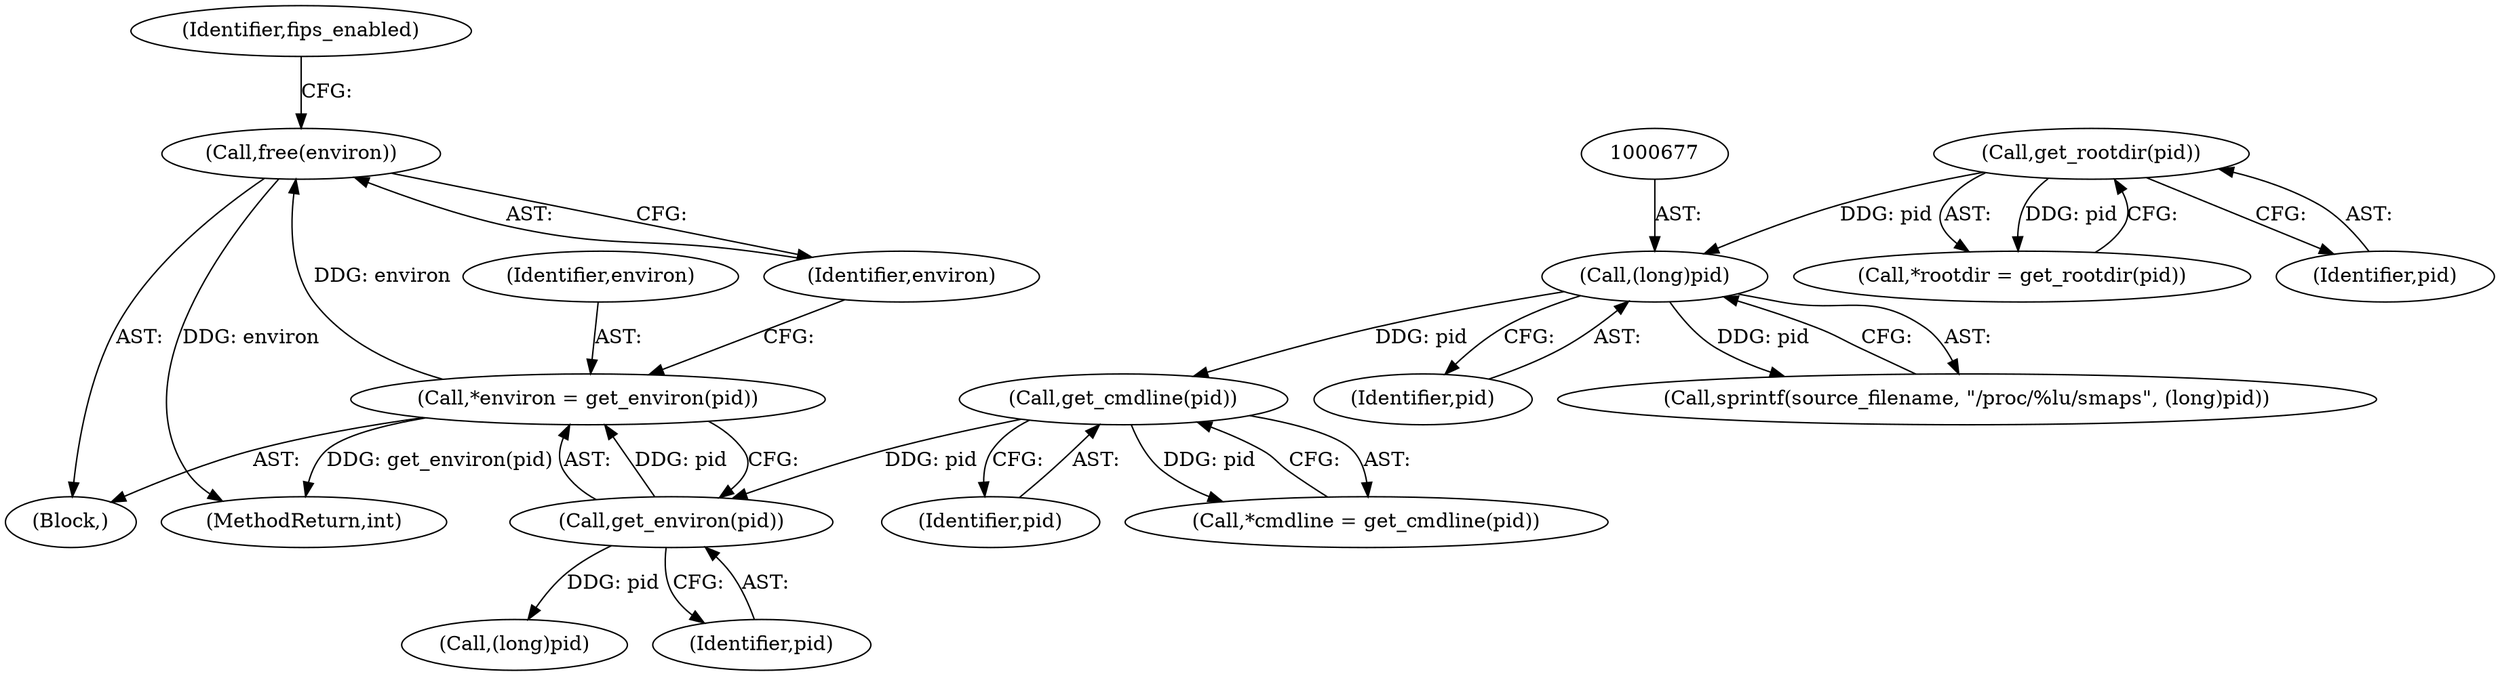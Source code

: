 digraph "0_abrt_8939398b82006ba1fec4ed491339fc075f43fc7c_1@API" {
"1000859" [label="(Call,free(environ))"];
"1000855" [label="(Call,*environ = get_environ(pid))"];
"1000857" [label="(Call,get_environ(pid))"];
"1000850" [label="(Call,get_cmdline(pid))"];
"1000676" [label="(Call,(long)pid)"];
"1000663" [label="(Call,get_rootdir(pid))"];
"1000661" [label="(Call,*rootdir = get_rootdir(pid))"];
"1000678" [label="(Identifier,pid)"];
"1001002" [label="(Call,(long)pid)"];
"1000863" [label="(Identifier,fips_enabled)"];
"1000851" [label="(Identifier,pid)"];
"1000676" [label="(Call,(long)pid)"];
"1000673" [label="(Call,sprintf(source_filename, \"/proc/%lu/smaps\", (long)pid))"];
"1000860" [label="(Identifier,environ)"];
"1000664" [label="(Identifier,pid)"];
"1000856" [label="(Identifier,environ)"];
"1000855" [label="(Call,*environ = get_environ(pid))"];
"1000848" [label="(Call,*cmdline = get_cmdline(pid))"];
"1001237" [label="(MethodReturn,int)"];
"1000857" [label="(Call,get_environ(pid))"];
"1000859" [label="(Call,free(environ))"];
"1000663" [label="(Call,get_rootdir(pid))"];
"1000659" [label="(Block,)"];
"1000858" [label="(Identifier,pid)"];
"1000850" [label="(Call,get_cmdline(pid))"];
"1000859" -> "1000659"  [label="AST: "];
"1000859" -> "1000860"  [label="CFG: "];
"1000860" -> "1000859"  [label="AST: "];
"1000863" -> "1000859"  [label="CFG: "];
"1000859" -> "1001237"  [label="DDG: environ"];
"1000855" -> "1000859"  [label="DDG: environ"];
"1000855" -> "1000659"  [label="AST: "];
"1000855" -> "1000857"  [label="CFG: "];
"1000856" -> "1000855"  [label="AST: "];
"1000857" -> "1000855"  [label="AST: "];
"1000860" -> "1000855"  [label="CFG: "];
"1000855" -> "1001237"  [label="DDG: get_environ(pid)"];
"1000857" -> "1000855"  [label="DDG: pid"];
"1000857" -> "1000858"  [label="CFG: "];
"1000858" -> "1000857"  [label="AST: "];
"1000850" -> "1000857"  [label="DDG: pid"];
"1000857" -> "1001002"  [label="DDG: pid"];
"1000850" -> "1000848"  [label="AST: "];
"1000850" -> "1000851"  [label="CFG: "];
"1000851" -> "1000850"  [label="AST: "];
"1000848" -> "1000850"  [label="CFG: "];
"1000850" -> "1000848"  [label="DDG: pid"];
"1000676" -> "1000850"  [label="DDG: pid"];
"1000676" -> "1000673"  [label="AST: "];
"1000676" -> "1000678"  [label="CFG: "];
"1000677" -> "1000676"  [label="AST: "];
"1000678" -> "1000676"  [label="AST: "];
"1000673" -> "1000676"  [label="CFG: "];
"1000676" -> "1000673"  [label="DDG: pid"];
"1000663" -> "1000676"  [label="DDG: pid"];
"1000663" -> "1000661"  [label="AST: "];
"1000663" -> "1000664"  [label="CFG: "];
"1000664" -> "1000663"  [label="AST: "];
"1000661" -> "1000663"  [label="CFG: "];
"1000663" -> "1000661"  [label="DDG: pid"];
}
